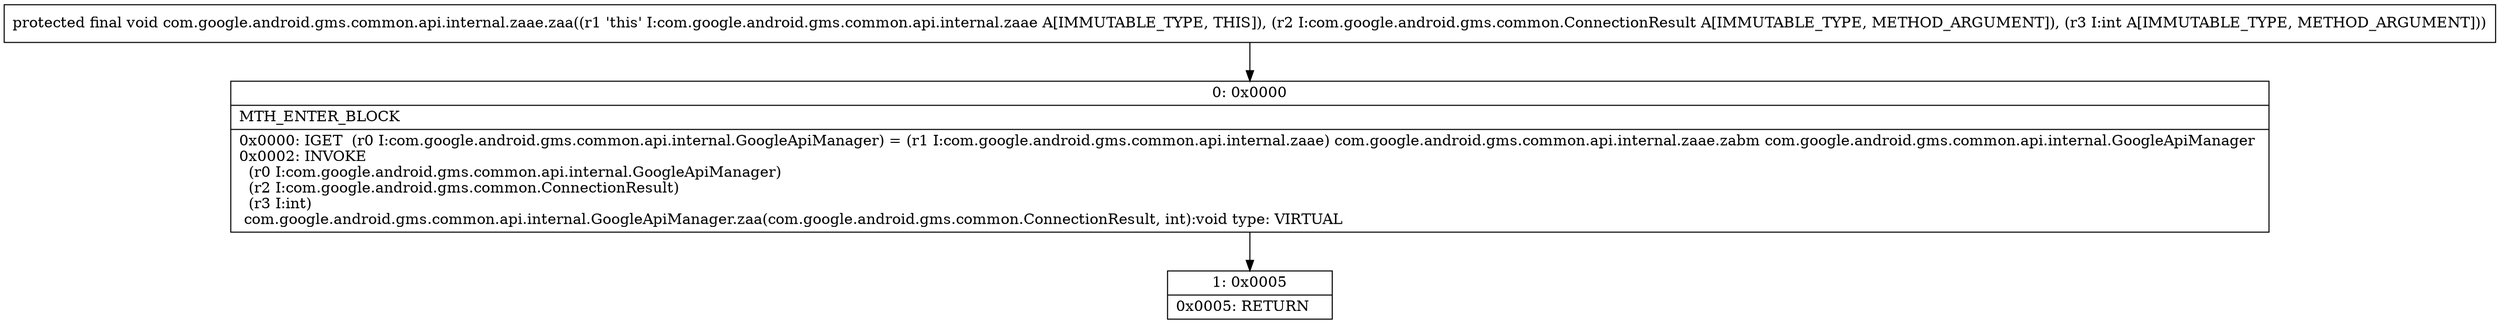 digraph "CFG forcom.google.android.gms.common.api.internal.zaae.zaa(Lcom\/google\/android\/gms\/common\/ConnectionResult;I)V" {
Node_0 [shape=record,label="{0\:\ 0x0000|MTH_ENTER_BLOCK\l|0x0000: IGET  (r0 I:com.google.android.gms.common.api.internal.GoogleApiManager) = (r1 I:com.google.android.gms.common.api.internal.zaae) com.google.android.gms.common.api.internal.zaae.zabm com.google.android.gms.common.api.internal.GoogleApiManager \l0x0002: INVOKE  \l  (r0 I:com.google.android.gms.common.api.internal.GoogleApiManager)\l  (r2 I:com.google.android.gms.common.ConnectionResult)\l  (r3 I:int)\l com.google.android.gms.common.api.internal.GoogleApiManager.zaa(com.google.android.gms.common.ConnectionResult, int):void type: VIRTUAL \l}"];
Node_1 [shape=record,label="{1\:\ 0x0005|0x0005: RETURN   \l}"];
MethodNode[shape=record,label="{protected final void com.google.android.gms.common.api.internal.zaae.zaa((r1 'this' I:com.google.android.gms.common.api.internal.zaae A[IMMUTABLE_TYPE, THIS]), (r2 I:com.google.android.gms.common.ConnectionResult A[IMMUTABLE_TYPE, METHOD_ARGUMENT]), (r3 I:int A[IMMUTABLE_TYPE, METHOD_ARGUMENT])) }"];
MethodNode -> Node_0;
Node_0 -> Node_1;
}

